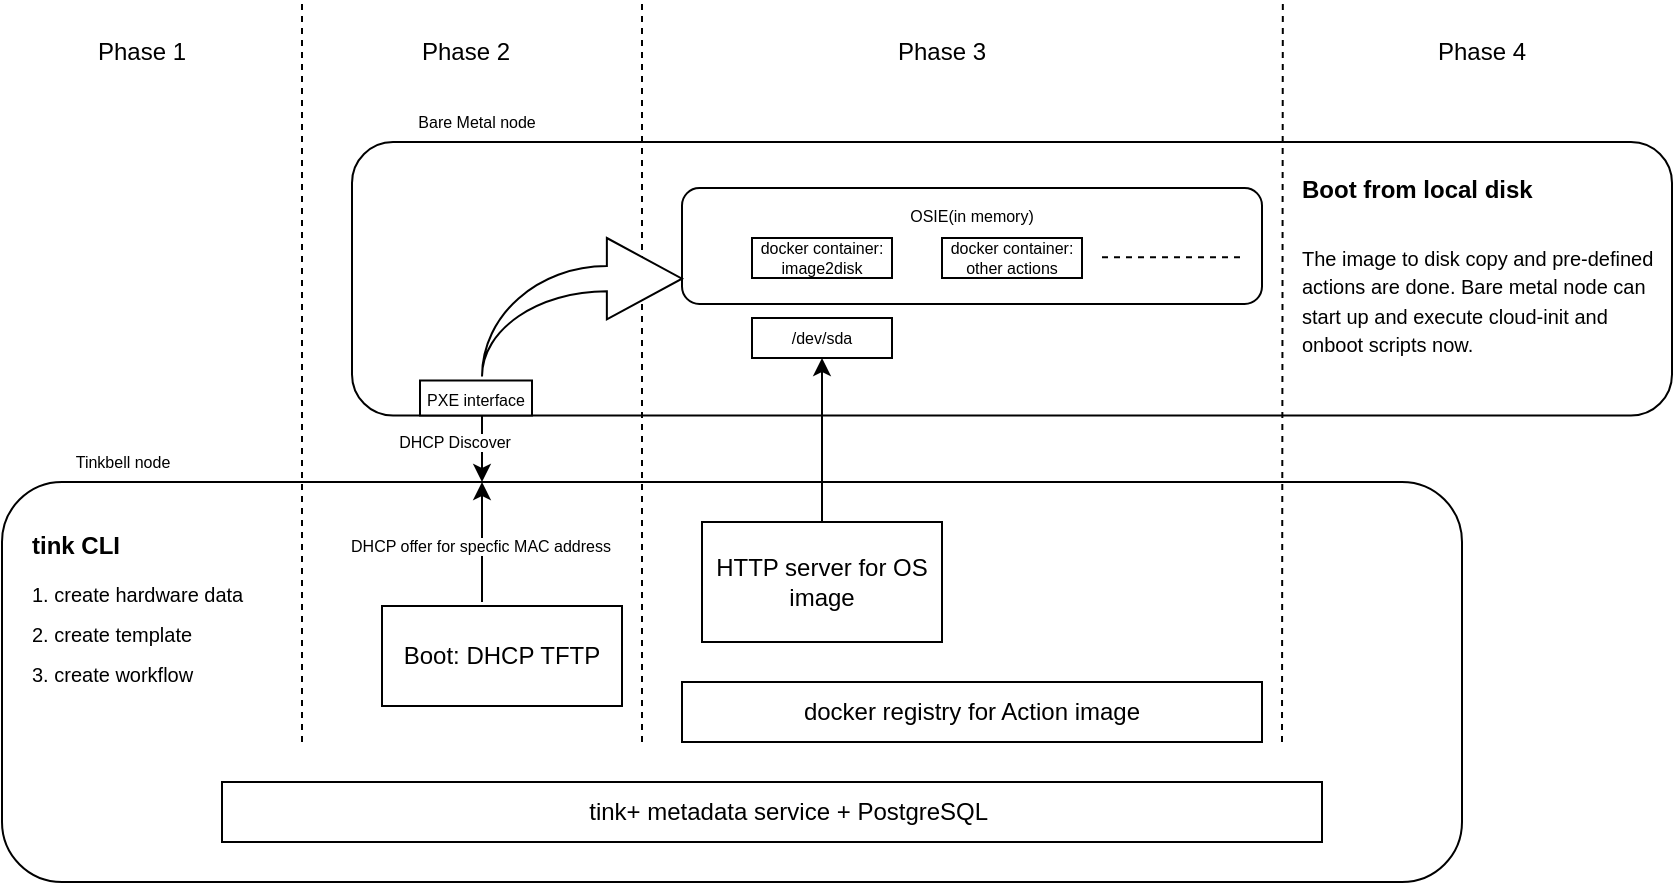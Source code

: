 <mxfile version="16.6.2" type="github">
  <diagram id="m5wXjyESWi-L3U7cA1hM" name="Page-1">
    <mxGraphModel dx="928" dy="593" grid="1" gridSize="10" guides="1" tooltips="1" connect="1" arrows="1" fold="1" page="1" pageScale="1" pageWidth="1100" pageHeight="1700" math="0" shadow="0">
      <root>
        <mxCell id="0" />
        <mxCell id="1" parent="0" />
        <mxCell id="MAcAAOay9VMo5baa-wVE-2" value="" style="rounded=1;whiteSpace=wrap;html=1;" parent="1" vertex="1">
          <mxGeometry x="150" y="810" width="730" height="200" as="geometry" />
        </mxCell>
        <mxCell id="MAcAAOay9VMo5baa-wVE-3" style="edgeStyle=orthogonalEdgeStyle;rounded=0;orthogonalLoop=1;jettySize=auto;html=1;exitX=0.25;exitY=1;exitDx=0;exitDy=0;" parent="1" source="MAcAAOay9VMo5baa-wVE-5" target="MAcAAOay9VMo5baa-wVE-2" edge="1">
          <mxGeometry relative="1" as="geometry">
            <Array as="points">
              <mxPoint x="390" y="649" />
            </Array>
          </mxGeometry>
        </mxCell>
        <mxCell id="MAcAAOay9VMo5baa-wVE-4" value="DHCP Discover" style="edgeLabel;html=1;align=center;verticalAlign=middle;resizable=0;points=[];fontSize=8;" parent="MAcAAOay9VMo5baa-wVE-3" vertex="1" connectable="0">
          <mxGeometry x="0.082" y="1" relative="1" as="geometry">
            <mxPoint x="-32" y="140" as="offset" />
          </mxGeometry>
        </mxCell>
        <mxCell id="MAcAAOay9VMo5baa-wVE-5" value="" style="rounded=1;whiteSpace=wrap;html=1;" parent="1" vertex="1">
          <mxGeometry x="325" y="640" width="660" height="136.75" as="geometry" />
        </mxCell>
        <mxCell id="MAcAAOay9VMo5baa-wVE-6" value="Boot: DHCP TFTP" style="rounded=0;whiteSpace=wrap;html=1;" parent="1" vertex="1">
          <mxGeometry x="340" y="872" width="120" height="50" as="geometry" />
        </mxCell>
        <mxCell id="MAcAAOay9VMo5baa-wVE-7" value="&amp;nbsp; &amp;nbsp; &amp;nbsp;tink+&amp;nbsp;&lt;span style=&quot;background-color: rgb(255 , 255 , 255)&quot;&gt;&lt;font style=&quot;font-size: 12px&quot;&gt;metadata service&lt;/font&gt;&lt;/span&gt;&amp;nbsp;+ PostgreSQL" style="rounded=0;whiteSpace=wrap;html=1;" parent="1" vertex="1">
          <mxGeometry x="260" y="960" width="550" height="30" as="geometry" />
        </mxCell>
        <mxCell id="MAcAAOay9VMo5baa-wVE-8" value="" style="endArrow=classic;html=1;rounded=0;" parent="1" edge="1">
          <mxGeometry width="50" height="50" relative="1" as="geometry">
            <mxPoint x="390" y="870" as="sourcePoint" />
            <mxPoint x="390" y="810" as="targetPoint" />
          </mxGeometry>
        </mxCell>
        <mxCell id="MAcAAOay9VMo5baa-wVE-9" value="DHCP offer for specfic MAC address" style="edgeLabel;html=1;align=center;verticalAlign=middle;resizable=0;points=[];fontSize=8;" parent="MAcAAOay9VMo5baa-wVE-8" vertex="1" connectable="0">
          <mxGeometry x="-0.047" y="1" relative="1" as="geometry">
            <mxPoint as="offset" />
          </mxGeometry>
        </mxCell>
        <mxCell id="MAcAAOay9VMo5baa-wVE-10" value="&lt;font style=&quot;font-size: 8px&quot;&gt;PXE interface&lt;/font&gt;" style="rounded=0;whiteSpace=wrap;html=1;" parent="1" vertex="1">
          <mxGeometry x="359" y="759.25" width="56" height="17.5" as="geometry" />
        </mxCell>
        <mxCell id="MAcAAOay9VMo5baa-wVE-11" value="docker registry for Action image" style="rounded=0;whiteSpace=wrap;html=1;" parent="1" vertex="1">
          <mxGeometry x="490" y="910" width="290" height="30" as="geometry" />
        </mxCell>
        <mxCell id="MAcAAOay9VMo5baa-wVE-12" style="edgeStyle=orthogonalEdgeStyle;rounded=0;orthogonalLoop=1;jettySize=auto;html=1;exitX=0.5;exitY=0;exitDx=0;exitDy=0;fontSize=8;" parent="1" source="MAcAAOay9VMo5baa-wVE-13" target="MAcAAOay9VMo5baa-wVE-14" edge="1">
          <mxGeometry relative="1" as="geometry" />
        </mxCell>
        <mxCell id="MAcAAOay9VMo5baa-wVE-13" value="HTTP server for OS image" style="rounded=0;whiteSpace=wrap;html=1;" parent="1" vertex="1">
          <mxGeometry x="500" y="830" width="120" height="60" as="geometry" />
        </mxCell>
        <mxCell id="MAcAAOay9VMo5baa-wVE-14" value="/dev/sda" style="rounded=0;whiteSpace=wrap;html=1;fontSize=8;" parent="1" vertex="1">
          <mxGeometry x="525" y="728" width="70" height="20" as="geometry" />
        </mxCell>
        <mxCell id="MAcAAOay9VMo5baa-wVE-15" value="&lt;div style=&quot;text-align: left&quot;&gt;&lt;span&gt;OSIE(in memory)&lt;/span&gt;&lt;/div&gt;&lt;div style=&quot;text-align: left&quot;&gt;&lt;br&gt;&lt;/div&gt;&lt;div style=&quot;text-align: left&quot;&gt;&lt;br&gt;&lt;/div&gt;&lt;div style=&quot;text-align: left&quot;&gt;&lt;br&gt;&lt;/div&gt;" style="rounded=1;whiteSpace=wrap;html=1;fontSize=8;" parent="1" vertex="1">
          <mxGeometry x="490" y="663" width="290" height="58" as="geometry" />
        </mxCell>
        <mxCell id="MAcAAOay9VMo5baa-wVE-16" value="Tinkbell node" style="text;html=1;align=center;verticalAlign=middle;resizable=0;points=[];autosize=1;strokeColor=none;fillColor=none;fontSize=8;" parent="1" vertex="1">
          <mxGeometry x="180" y="790" width="60" height="20" as="geometry" />
        </mxCell>
        <mxCell id="MAcAAOay9VMo5baa-wVE-17" value="docker container:&lt;br&gt;image2disk" style="rounded=0;whiteSpace=wrap;html=1;fontSize=8;" parent="1" vertex="1">
          <mxGeometry x="525" y="688" width="70" height="20" as="geometry" />
        </mxCell>
        <mxCell id="MAcAAOay9VMo5baa-wVE-18" value="&lt;h1&gt;&lt;font style=&quot;font-size: 12px&quot;&gt;tink CLI&lt;/font&gt;&lt;/h1&gt;&lt;p&gt;&lt;font style=&quot;font-size: 10px&quot;&gt;1. create hardware data&amp;nbsp;&lt;/font&gt;&lt;/p&gt;&lt;p&gt;&lt;font style=&quot;font-size: 10px&quot;&gt;2. create template&lt;/font&gt;&lt;/p&gt;&lt;p&gt;&lt;/p&gt;&lt;span style=&quot;font-size: 10px&quot;&gt;3. create workflow&lt;/span&gt;" style="text;html=1;strokeColor=none;fillColor=none;spacing=5;spacingTop=-20;whiteSpace=wrap;overflow=hidden;rounded=0;fontSize=8;" parent="1" vertex="1">
          <mxGeometry x="160" y="830" width="130" height="120" as="geometry" />
        </mxCell>
        <mxCell id="MAcAAOay9VMo5baa-wVE-20" value="" style="endArrow=none;dashed=1;html=1;rounded=0;" parent="1" edge="1">
          <mxGeometry width="50" height="50" relative="1" as="geometry">
            <mxPoint x="300" y="940" as="sourcePoint" />
            <mxPoint x="300" y="570" as="targetPoint" />
          </mxGeometry>
        </mxCell>
        <mxCell id="MAcAAOay9VMo5baa-wVE-21" value="" style="endArrow=none;dashed=1;html=1;rounded=0;" parent="1" edge="1">
          <mxGeometry width="50" height="50" relative="1" as="geometry">
            <mxPoint x="470" y="940" as="sourcePoint" />
            <mxPoint x="470" y="570" as="targetPoint" />
          </mxGeometry>
        </mxCell>
        <mxCell id="MAcAAOay9VMo5baa-wVE-22" value="docker container:&lt;br&gt;other actions" style="rounded=0;whiteSpace=wrap;html=1;fontSize=8;" parent="1" vertex="1">
          <mxGeometry x="620" y="688" width="70" height="20" as="geometry" />
        </mxCell>
        <mxCell id="MAcAAOay9VMo5baa-wVE-25" value="" style="html=1;shadow=0;dashed=0;align=center;verticalAlign=middle;shape=mxgraph.arrows2.jumpInArrow;dy=6.32;dx=37.57;arrowHead=40.71;" parent="1" vertex="1">
          <mxGeometry x="390" y="688" width="100" height="69.25" as="geometry" />
        </mxCell>
        <mxCell id="MAcAAOay9VMo5baa-wVE-30" value="" style="endArrow=none;dashed=1;html=1;rounded=0;" parent="1" edge="1">
          <mxGeometry width="50" height="50" relative="1" as="geometry">
            <mxPoint x="700" y="697.66" as="sourcePoint" />
            <mxPoint x="770" y="697.66" as="targetPoint" />
          </mxGeometry>
        </mxCell>
        <mxCell id="MAcAAOay9VMo5baa-wVE-31" value="" style="endArrow=none;dashed=1;html=1;rounded=0;" parent="1" edge="1">
          <mxGeometry width="50" height="50" relative="1" as="geometry">
            <mxPoint x="790" y="940" as="sourcePoint" />
            <mxPoint x="790.42" y="570" as="targetPoint" />
          </mxGeometry>
        </mxCell>
        <mxCell id="MAcAAOay9VMo5baa-wVE-32" value="&lt;h1&gt;&lt;span style=&quot;font-size: 12px&quot;&gt;Boot from local disk&lt;/span&gt;&lt;/h1&gt;&lt;p&gt;&lt;font style=&quot;font-size: 10px&quot;&gt;The image to disk copy and pre-defined actions are done. Bare metal node can start up and execute cloud-init and onboot scripts now.&lt;/font&gt;&lt;/p&gt;" style="text;html=1;strokeColor=none;fillColor=none;spacing=5;spacingTop=-20;whiteSpace=wrap;overflow=hidden;rounded=0;" parent="1" vertex="1">
          <mxGeometry x="795" y="640" width="190" height="120" as="geometry" />
        </mxCell>
        <mxCell id="V3nccnek_SQzRIIsQx2B-3" value="Bare Metal node" style="text;html=1;align=center;verticalAlign=middle;resizable=0;points=[];autosize=1;strokeColor=none;fillColor=none;fontSize=8;" vertex="1" parent="1">
          <mxGeometry x="352" y="620" width="70" height="20" as="geometry" />
        </mxCell>
        <mxCell id="V3nccnek_SQzRIIsQx2B-4" value="Phase 1" style="text;html=1;strokeColor=none;fillColor=none;align=center;verticalAlign=middle;whiteSpace=wrap;rounded=0;fontSize=12;" vertex="1" parent="1">
          <mxGeometry x="190" y="580" width="60" height="30" as="geometry" />
        </mxCell>
        <mxCell id="V3nccnek_SQzRIIsQx2B-5" value="Phase 2" style="text;html=1;strokeColor=none;fillColor=none;align=center;verticalAlign=middle;whiteSpace=wrap;rounded=0;fontSize=12;" vertex="1" parent="1">
          <mxGeometry x="352" y="580" width="60" height="30" as="geometry" />
        </mxCell>
        <mxCell id="V3nccnek_SQzRIIsQx2B-6" value="Phase 3" style="text;html=1;strokeColor=none;fillColor=none;align=center;verticalAlign=middle;whiteSpace=wrap;rounded=0;fontSize=12;" vertex="1" parent="1">
          <mxGeometry x="590" y="580" width="60" height="30" as="geometry" />
        </mxCell>
        <mxCell id="V3nccnek_SQzRIIsQx2B-7" value="Phase 4" style="text;html=1;strokeColor=none;fillColor=none;align=center;verticalAlign=middle;whiteSpace=wrap;rounded=0;fontSize=12;" vertex="1" parent="1">
          <mxGeometry x="860" y="580" width="60" height="30" as="geometry" />
        </mxCell>
      </root>
    </mxGraphModel>
  </diagram>
</mxfile>
